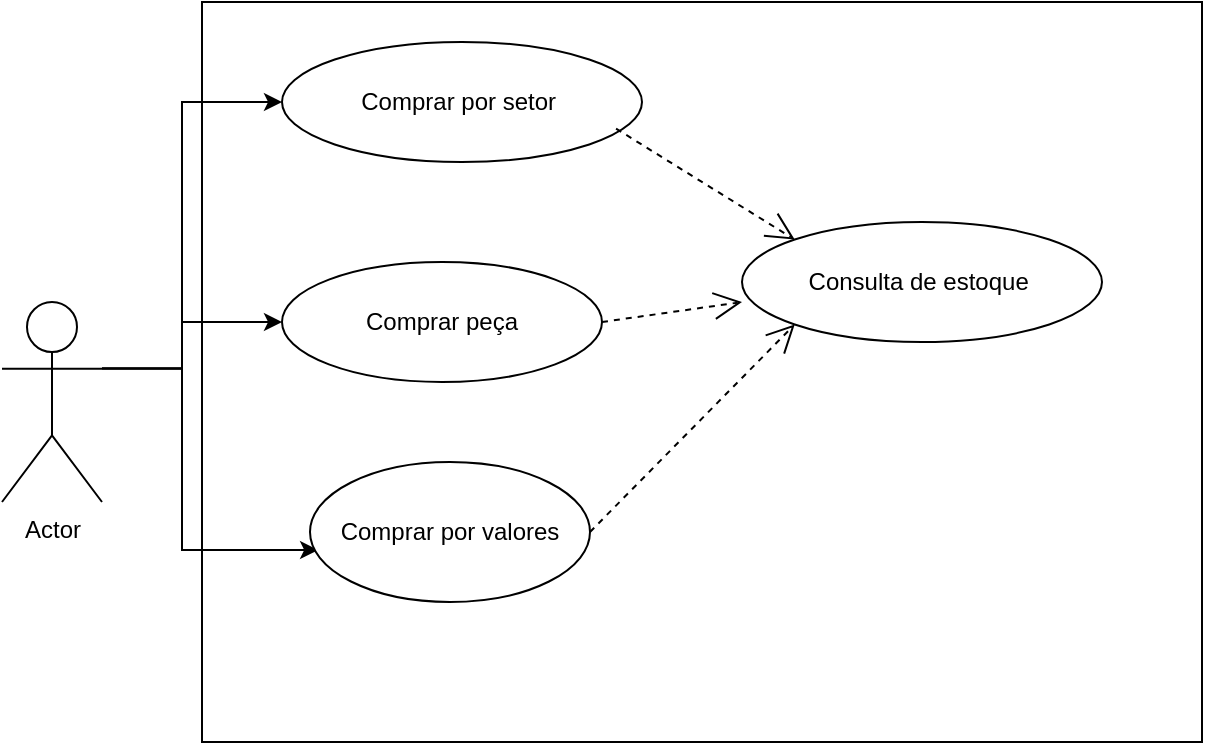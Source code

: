 <mxfile version="21.6.8" type="github">
  <diagram name="Página-1" id="nn5EGg_BwB-sG3G9xNFf">
    <mxGraphModel dx="733" dy="365" grid="1" gridSize="10" guides="1" tooltips="1" connect="1" arrows="1" fold="1" page="1" pageScale="1" pageWidth="827" pageHeight="1169" math="0" shadow="0">
      <root>
        <mxCell id="0" />
        <mxCell id="1" parent="0" />
        <mxCell id="WtXh8gKo7lWlDF3OhKVx-2" value="" style="rounded=0;whiteSpace=wrap;html=1;" parent="1" vertex="1">
          <mxGeometry x="220" y="170" width="500" height="370" as="geometry" />
        </mxCell>
        <mxCell id="WtXh8gKo7lWlDF3OhKVx-7" style="edgeStyle=orthogonalEdgeStyle;rounded=0;orthogonalLoop=1;jettySize=auto;html=1;exitX=1;exitY=0.333;exitDx=0;exitDy=0;exitPerimeter=0;entryX=0;entryY=0.5;entryDx=0;entryDy=0;" parent="1" source="WtXh8gKo7lWlDF3OhKVx-3" target="WtXh8gKo7lWlDF3OhKVx-5" edge="1">
          <mxGeometry relative="1" as="geometry">
            <Array as="points">
              <mxPoint x="210" y="353" />
              <mxPoint x="210" y="220" />
            </Array>
          </mxGeometry>
        </mxCell>
        <mxCell id="WtXh8gKo7lWlDF3OhKVx-10" style="edgeStyle=orthogonalEdgeStyle;rounded=0;orthogonalLoop=1;jettySize=auto;html=1;exitX=1;exitY=0.333;exitDx=0;exitDy=0;exitPerimeter=0;" parent="1" source="WtXh8gKo7lWlDF3OhKVx-3" target="WtXh8gKo7lWlDF3OhKVx-8" edge="1">
          <mxGeometry relative="1" as="geometry">
            <Array as="points">
              <mxPoint x="210" y="353" />
              <mxPoint x="210" y="330" />
            </Array>
          </mxGeometry>
        </mxCell>
        <mxCell id="xe5nGQVsvzD296khlzgU-5" style="edgeStyle=orthogonalEdgeStyle;rounded=0;orthogonalLoop=1;jettySize=auto;html=1;exitX=1;exitY=0.333;exitDx=0;exitDy=0;exitPerimeter=0;entryX=0.029;entryY=0.629;entryDx=0;entryDy=0;entryPerimeter=0;" edge="1" parent="1" source="WtXh8gKo7lWlDF3OhKVx-3" target="xe5nGQVsvzD296khlzgU-2">
          <mxGeometry relative="1" as="geometry">
            <Array as="points">
              <mxPoint x="210" y="353" />
              <mxPoint x="210" y="444" />
            </Array>
          </mxGeometry>
        </mxCell>
        <mxCell id="WtXh8gKo7lWlDF3OhKVx-3" value="Actor" style="shape=umlActor;verticalLabelPosition=bottom;verticalAlign=top;html=1;outlineConnect=0;" parent="1" vertex="1">
          <mxGeometry x="120" y="320" width="50" height="100" as="geometry" />
        </mxCell>
        <mxCell id="WtXh8gKo7lWlDF3OhKVx-5" value="Comprar por setor&amp;nbsp;" style="ellipse;whiteSpace=wrap;html=1;" parent="1" vertex="1">
          <mxGeometry x="260" y="190" width="180" height="60" as="geometry" />
        </mxCell>
        <mxCell id="WtXh8gKo7lWlDF3OhKVx-8" value="Comprar peça" style="ellipse;whiteSpace=wrap;html=1;" parent="1" vertex="1">
          <mxGeometry x="260" y="300" width="160" height="60" as="geometry" />
        </mxCell>
        <mxCell id="WtXh8gKo7lWlDF3OhKVx-9" value="Consulta de estoque&amp;nbsp;" style="ellipse;whiteSpace=wrap;html=1;" parent="1" vertex="1">
          <mxGeometry x="490" y="280" width="180" height="60" as="geometry" />
        </mxCell>
        <mxCell id="WtXh8gKo7lWlDF3OhKVx-17" value="" style="endArrow=open;endSize=12;dashed=1;html=1;rounded=0;exitX=1;exitY=0.5;exitDx=0;exitDy=0;entryX=0;entryY=0.667;entryDx=0;entryDy=0;entryPerimeter=0;" parent="1" source="WtXh8gKo7lWlDF3OhKVx-8" target="WtXh8gKo7lWlDF3OhKVx-9" edge="1">
          <mxGeometry x="-0.008" width="160" relative="1" as="geometry">
            <mxPoint x="390" y="354.5" as="sourcePoint" />
            <mxPoint x="460" y="355" as="targetPoint" />
            <mxPoint as="offset" />
          </mxGeometry>
        </mxCell>
        <mxCell id="xe5nGQVsvzD296khlzgU-2" value="Comprar por valores" style="ellipse;whiteSpace=wrap;html=1;" vertex="1" parent="1">
          <mxGeometry x="274" y="400" width="140" height="70" as="geometry" />
        </mxCell>
        <mxCell id="xe5nGQVsvzD296khlzgU-6" value="" style="endArrow=open;endSize=12;dashed=1;html=1;rounded=0;exitX=1;exitY=0.5;exitDx=0;exitDy=0;entryX=0;entryY=1;entryDx=0;entryDy=0;" edge="1" parent="1" source="xe5nGQVsvzD296khlzgU-2" target="WtXh8gKo7lWlDF3OhKVx-9">
          <mxGeometry width="160" relative="1" as="geometry">
            <mxPoint x="414" y="410" as="sourcePoint" />
            <mxPoint x="550" y="340" as="targetPoint" />
          </mxGeometry>
        </mxCell>
        <mxCell id="xe5nGQVsvzD296khlzgU-7" value="" style="endArrow=open;endSize=12;dashed=1;html=1;rounded=0;exitX=0.928;exitY=0.722;exitDx=0;exitDy=0;entryX=0;entryY=0;entryDx=0;entryDy=0;exitPerimeter=0;" edge="1" parent="1" source="WtXh8gKo7lWlDF3OhKVx-5" target="WtXh8gKo7lWlDF3OhKVx-9">
          <mxGeometry width="160" relative="1" as="geometry">
            <mxPoint x="424" y="445" as="sourcePoint" />
            <mxPoint x="559" y="351" as="targetPoint" />
          </mxGeometry>
        </mxCell>
      </root>
    </mxGraphModel>
  </diagram>
</mxfile>
